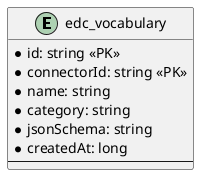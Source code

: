 @startuml
entity edc_vocabulary {
  * id: string <<PK>>
  * connectorId: string <<PK>>
  * name: string
  * category: string
  * jsonSchema: string
  * createdAt: long
  --
}
@enduml